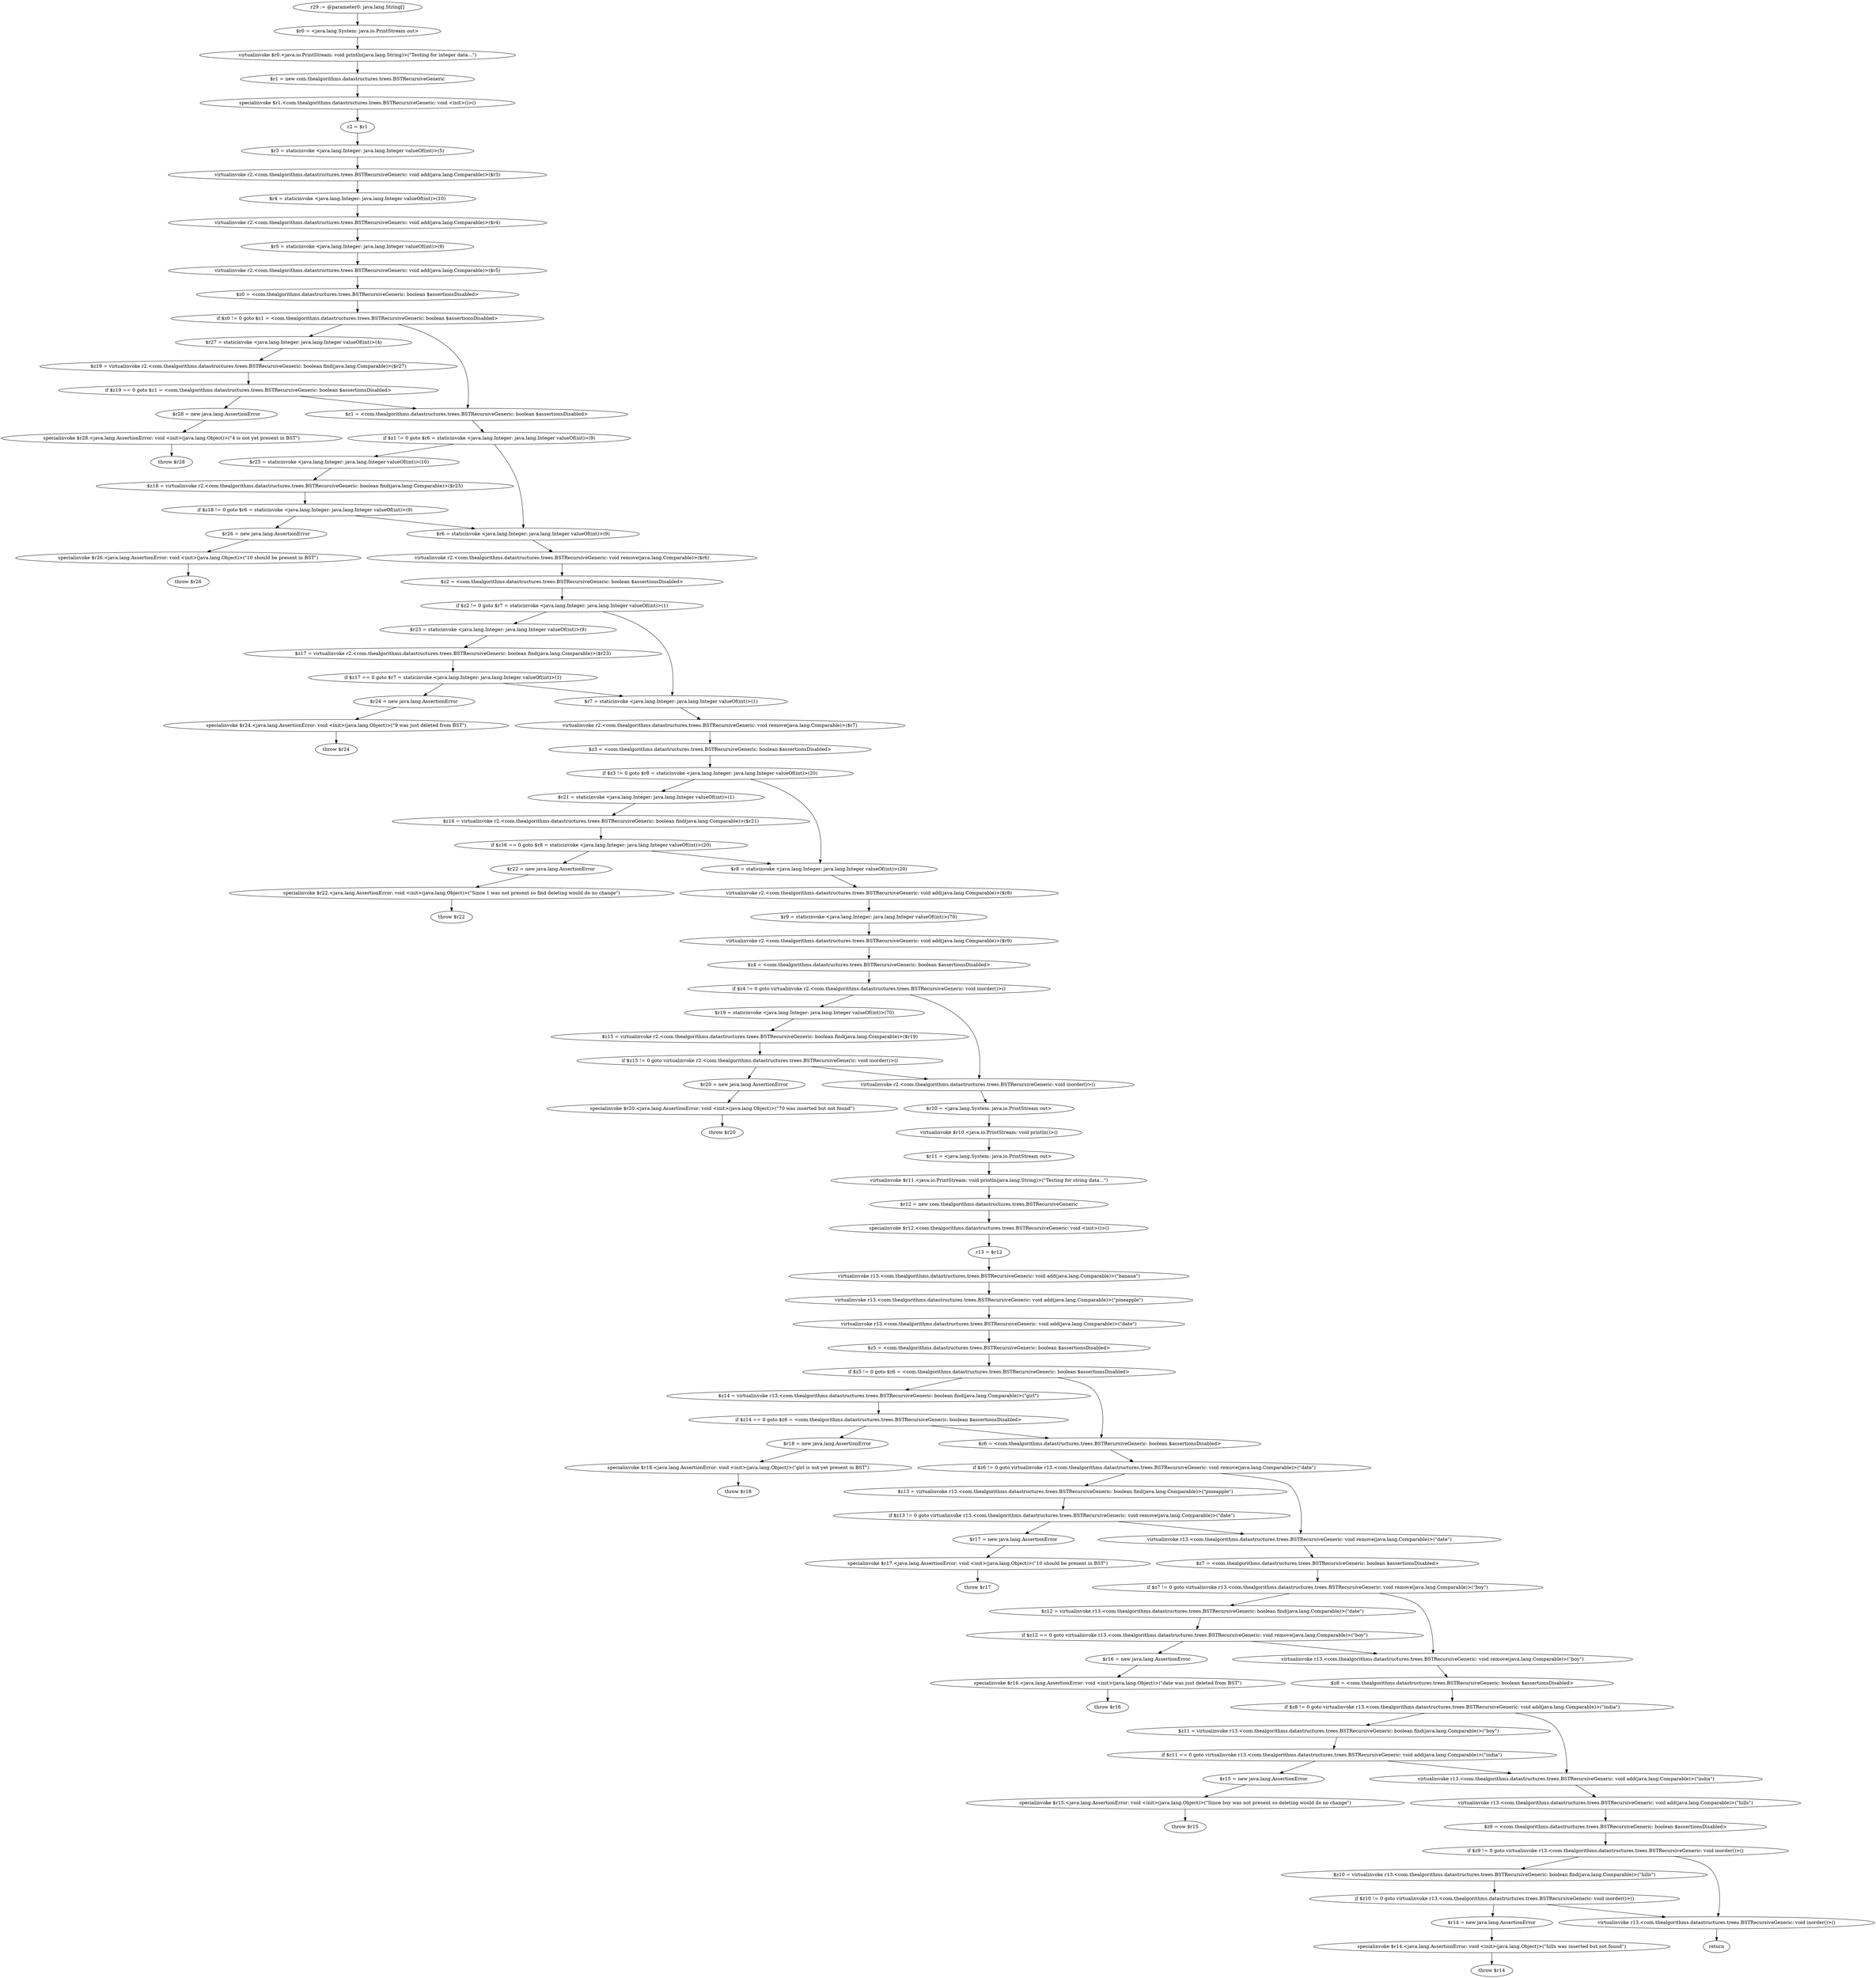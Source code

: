 digraph "unitGraph" {
    "r29 := @parameter0: java.lang.String[]"
    "$r0 = <java.lang.System: java.io.PrintStream out>"
    "virtualinvoke $r0.<java.io.PrintStream: void println(java.lang.String)>(\"Testing for integer data...\")"
    "$r1 = new com.thealgorithms.datastructures.trees.BSTRecursiveGeneric"
    "specialinvoke $r1.<com.thealgorithms.datastructures.trees.BSTRecursiveGeneric: void <init>()>()"
    "r2 = $r1"
    "$r3 = staticinvoke <java.lang.Integer: java.lang.Integer valueOf(int)>(5)"
    "virtualinvoke r2.<com.thealgorithms.datastructures.trees.BSTRecursiveGeneric: void add(java.lang.Comparable)>($r3)"
    "$r4 = staticinvoke <java.lang.Integer: java.lang.Integer valueOf(int)>(10)"
    "virtualinvoke r2.<com.thealgorithms.datastructures.trees.BSTRecursiveGeneric: void add(java.lang.Comparable)>($r4)"
    "$r5 = staticinvoke <java.lang.Integer: java.lang.Integer valueOf(int)>(9)"
    "virtualinvoke r2.<com.thealgorithms.datastructures.trees.BSTRecursiveGeneric: void add(java.lang.Comparable)>($r5)"
    "$z0 = <com.thealgorithms.datastructures.trees.BSTRecursiveGeneric: boolean $assertionsDisabled>"
    "if $z0 != 0 goto $z1 = <com.thealgorithms.datastructures.trees.BSTRecursiveGeneric: boolean $assertionsDisabled>"
    "$r27 = staticinvoke <java.lang.Integer: java.lang.Integer valueOf(int)>(4)"
    "$z19 = virtualinvoke r2.<com.thealgorithms.datastructures.trees.BSTRecursiveGeneric: boolean find(java.lang.Comparable)>($r27)"
    "if $z19 == 0 goto $z1 = <com.thealgorithms.datastructures.trees.BSTRecursiveGeneric: boolean $assertionsDisabled>"
    "$r28 = new java.lang.AssertionError"
    "specialinvoke $r28.<java.lang.AssertionError: void <init>(java.lang.Object)>(\"4 is not yet present in BST\")"
    "throw $r28"
    "$z1 = <com.thealgorithms.datastructures.trees.BSTRecursiveGeneric: boolean $assertionsDisabled>"
    "if $z1 != 0 goto $r6 = staticinvoke <java.lang.Integer: java.lang.Integer valueOf(int)>(9)"
    "$r25 = staticinvoke <java.lang.Integer: java.lang.Integer valueOf(int)>(10)"
    "$z18 = virtualinvoke r2.<com.thealgorithms.datastructures.trees.BSTRecursiveGeneric: boolean find(java.lang.Comparable)>($r25)"
    "if $z18 != 0 goto $r6 = staticinvoke <java.lang.Integer: java.lang.Integer valueOf(int)>(9)"
    "$r26 = new java.lang.AssertionError"
    "specialinvoke $r26.<java.lang.AssertionError: void <init>(java.lang.Object)>(\"10 should be present in BST\")"
    "throw $r26"
    "$r6 = staticinvoke <java.lang.Integer: java.lang.Integer valueOf(int)>(9)"
    "virtualinvoke r2.<com.thealgorithms.datastructures.trees.BSTRecursiveGeneric: void remove(java.lang.Comparable)>($r6)"
    "$z2 = <com.thealgorithms.datastructures.trees.BSTRecursiveGeneric: boolean $assertionsDisabled>"
    "if $z2 != 0 goto $r7 = staticinvoke <java.lang.Integer: java.lang.Integer valueOf(int)>(1)"
    "$r23 = staticinvoke <java.lang.Integer: java.lang.Integer valueOf(int)>(9)"
    "$z17 = virtualinvoke r2.<com.thealgorithms.datastructures.trees.BSTRecursiveGeneric: boolean find(java.lang.Comparable)>($r23)"
    "if $z17 == 0 goto $r7 = staticinvoke <java.lang.Integer: java.lang.Integer valueOf(int)>(1)"
    "$r24 = new java.lang.AssertionError"
    "specialinvoke $r24.<java.lang.AssertionError: void <init>(java.lang.Object)>(\"9 was just deleted from BST\")"
    "throw $r24"
    "$r7 = staticinvoke <java.lang.Integer: java.lang.Integer valueOf(int)>(1)"
    "virtualinvoke r2.<com.thealgorithms.datastructures.trees.BSTRecursiveGeneric: void remove(java.lang.Comparable)>($r7)"
    "$z3 = <com.thealgorithms.datastructures.trees.BSTRecursiveGeneric: boolean $assertionsDisabled>"
    "if $z3 != 0 goto $r8 = staticinvoke <java.lang.Integer: java.lang.Integer valueOf(int)>(20)"
    "$r21 = staticinvoke <java.lang.Integer: java.lang.Integer valueOf(int)>(1)"
    "$z16 = virtualinvoke r2.<com.thealgorithms.datastructures.trees.BSTRecursiveGeneric: boolean find(java.lang.Comparable)>($r21)"
    "if $z16 == 0 goto $r8 = staticinvoke <java.lang.Integer: java.lang.Integer valueOf(int)>(20)"
    "$r22 = new java.lang.AssertionError"
    "specialinvoke $r22.<java.lang.AssertionError: void <init>(java.lang.Object)>(\"Since 1 was not present so find deleting would do no change\")"
    "throw $r22"
    "$r8 = staticinvoke <java.lang.Integer: java.lang.Integer valueOf(int)>(20)"
    "virtualinvoke r2.<com.thealgorithms.datastructures.trees.BSTRecursiveGeneric: void add(java.lang.Comparable)>($r8)"
    "$r9 = staticinvoke <java.lang.Integer: java.lang.Integer valueOf(int)>(70)"
    "virtualinvoke r2.<com.thealgorithms.datastructures.trees.BSTRecursiveGeneric: void add(java.lang.Comparable)>($r9)"
    "$z4 = <com.thealgorithms.datastructures.trees.BSTRecursiveGeneric: boolean $assertionsDisabled>"
    "if $z4 != 0 goto virtualinvoke r2.<com.thealgorithms.datastructures.trees.BSTRecursiveGeneric: void inorder()>()"
    "$r19 = staticinvoke <java.lang.Integer: java.lang.Integer valueOf(int)>(70)"
    "$z15 = virtualinvoke r2.<com.thealgorithms.datastructures.trees.BSTRecursiveGeneric: boolean find(java.lang.Comparable)>($r19)"
    "if $z15 != 0 goto virtualinvoke r2.<com.thealgorithms.datastructures.trees.BSTRecursiveGeneric: void inorder()>()"
    "$r20 = new java.lang.AssertionError"
    "specialinvoke $r20.<java.lang.AssertionError: void <init>(java.lang.Object)>(\"70 was inserted but not found\")"
    "throw $r20"
    "virtualinvoke r2.<com.thealgorithms.datastructures.trees.BSTRecursiveGeneric: void inorder()>()"
    "$r10 = <java.lang.System: java.io.PrintStream out>"
    "virtualinvoke $r10.<java.io.PrintStream: void println()>()"
    "$r11 = <java.lang.System: java.io.PrintStream out>"
    "virtualinvoke $r11.<java.io.PrintStream: void println(java.lang.String)>(\"Testing for string data...\")"
    "$r12 = new com.thealgorithms.datastructures.trees.BSTRecursiveGeneric"
    "specialinvoke $r12.<com.thealgorithms.datastructures.trees.BSTRecursiveGeneric: void <init>()>()"
    "r13 = $r12"
    "virtualinvoke r13.<com.thealgorithms.datastructures.trees.BSTRecursiveGeneric: void add(java.lang.Comparable)>(\"banana\")"
    "virtualinvoke r13.<com.thealgorithms.datastructures.trees.BSTRecursiveGeneric: void add(java.lang.Comparable)>(\"pineapple\")"
    "virtualinvoke r13.<com.thealgorithms.datastructures.trees.BSTRecursiveGeneric: void add(java.lang.Comparable)>(\"date\")"
    "$z5 = <com.thealgorithms.datastructures.trees.BSTRecursiveGeneric: boolean $assertionsDisabled>"
    "if $z5 != 0 goto $z6 = <com.thealgorithms.datastructures.trees.BSTRecursiveGeneric: boolean $assertionsDisabled>"
    "$z14 = virtualinvoke r13.<com.thealgorithms.datastructures.trees.BSTRecursiveGeneric: boolean find(java.lang.Comparable)>(\"girl\")"
    "if $z14 == 0 goto $z6 = <com.thealgorithms.datastructures.trees.BSTRecursiveGeneric: boolean $assertionsDisabled>"
    "$r18 = new java.lang.AssertionError"
    "specialinvoke $r18.<java.lang.AssertionError: void <init>(java.lang.Object)>(\"girl is not yet present in BST\")"
    "throw $r18"
    "$z6 = <com.thealgorithms.datastructures.trees.BSTRecursiveGeneric: boolean $assertionsDisabled>"
    "if $z6 != 0 goto virtualinvoke r13.<com.thealgorithms.datastructures.trees.BSTRecursiveGeneric: void remove(java.lang.Comparable)>(\"date\")"
    "$z13 = virtualinvoke r13.<com.thealgorithms.datastructures.trees.BSTRecursiveGeneric: boolean find(java.lang.Comparable)>(\"pineapple\")"
    "if $z13 != 0 goto virtualinvoke r13.<com.thealgorithms.datastructures.trees.BSTRecursiveGeneric: void remove(java.lang.Comparable)>(\"date\")"
    "$r17 = new java.lang.AssertionError"
    "specialinvoke $r17.<java.lang.AssertionError: void <init>(java.lang.Object)>(\"10 should be present in BST\")"
    "throw $r17"
    "virtualinvoke r13.<com.thealgorithms.datastructures.trees.BSTRecursiveGeneric: void remove(java.lang.Comparable)>(\"date\")"
    "$z7 = <com.thealgorithms.datastructures.trees.BSTRecursiveGeneric: boolean $assertionsDisabled>"
    "if $z7 != 0 goto virtualinvoke r13.<com.thealgorithms.datastructures.trees.BSTRecursiveGeneric: void remove(java.lang.Comparable)>(\"boy\")"
    "$z12 = virtualinvoke r13.<com.thealgorithms.datastructures.trees.BSTRecursiveGeneric: boolean find(java.lang.Comparable)>(\"date\")"
    "if $z12 == 0 goto virtualinvoke r13.<com.thealgorithms.datastructures.trees.BSTRecursiveGeneric: void remove(java.lang.Comparable)>(\"boy\")"
    "$r16 = new java.lang.AssertionError"
    "specialinvoke $r16.<java.lang.AssertionError: void <init>(java.lang.Object)>(\"date was just deleted from BST\")"
    "throw $r16"
    "virtualinvoke r13.<com.thealgorithms.datastructures.trees.BSTRecursiveGeneric: void remove(java.lang.Comparable)>(\"boy\")"
    "$z8 = <com.thealgorithms.datastructures.trees.BSTRecursiveGeneric: boolean $assertionsDisabled>"
    "if $z8 != 0 goto virtualinvoke r13.<com.thealgorithms.datastructures.trees.BSTRecursiveGeneric: void add(java.lang.Comparable)>(\"india\")"
    "$z11 = virtualinvoke r13.<com.thealgorithms.datastructures.trees.BSTRecursiveGeneric: boolean find(java.lang.Comparable)>(\"boy\")"
    "if $z11 == 0 goto virtualinvoke r13.<com.thealgorithms.datastructures.trees.BSTRecursiveGeneric: void add(java.lang.Comparable)>(\"india\")"
    "$r15 = new java.lang.AssertionError"
    "specialinvoke $r15.<java.lang.AssertionError: void <init>(java.lang.Object)>(\"Since boy was not present so deleting would do no change\")"
    "throw $r15"
    "virtualinvoke r13.<com.thealgorithms.datastructures.trees.BSTRecursiveGeneric: void add(java.lang.Comparable)>(\"india\")"
    "virtualinvoke r13.<com.thealgorithms.datastructures.trees.BSTRecursiveGeneric: void add(java.lang.Comparable)>(\"hills\")"
    "$z9 = <com.thealgorithms.datastructures.trees.BSTRecursiveGeneric: boolean $assertionsDisabled>"
    "if $z9 != 0 goto virtualinvoke r13.<com.thealgorithms.datastructures.trees.BSTRecursiveGeneric: void inorder()>()"
    "$z10 = virtualinvoke r13.<com.thealgorithms.datastructures.trees.BSTRecursiveGeneric: boolean find(java.lang.Comparable)>(\"hills\")"
    "if $z10 != 0 goto virtualinvoke r13.<com.thealgorithms.datastructures.trees.BSTRecursiveGeneric: void inorder()>()"
    "$r14 = new java.lang.AssertionError"
    "specialinvoke $r14.<java.lang.AssertionError: void <init>(java.lang.Object)>(\"hills was inserted but not found\")"
    "throw $r14"
    "virtualinvoke r13.<com.thealgorithms.datastructures.trees.BSTRecursiveGeneric: void inorder()>()"
    "return"
    "r29 := @parameter0: java.lang.String[]"->"$r0 = <java.lang.System: java.io.PrintStream out>";
    "$r0 = <java.lang.System: java.io.PrintStream out>"->"virtualinvoke $r0.<java.io.PrintStream: void println(java.lang.String)>(\"Testing for integer data...\")";
    "virtualinvoke $r0.<java.io.PrintStream: void println(java.lang.String)>(\"Testing for integer data...\")"->"$r1 = new com.thealgorithms.datastructures.trees.BSTRecursiveGeneric";
    "$r1 = new com.thealgorithms.datastructures.trees.BSTRecursiveGeneric"->"specialinvoke $r1.<com.thealgorithms.datastructures.trees.BSTRecursiveGeneric: void <init>()>()";
    "specialinvoke $r1.<com.thealgorithms.datastructures.trees.BSTRecursiveGeneric: void <init>()>()"->"r2 = $r1";
    "r2 = $r1"->"$r3 = staticinvoke <java.lang.Integer: java.lang.Integer valueOf(int)>(5)";
    "$r3 = staticinvoke <java.lang.Integer: java.lang.Integer valueOf(int)>(5)"->"virtualinvoke r2.<com.thealgorithms.datastructures.trees.BSTRecursiveGeneric: void add(java.lang.Comparable)>($r3)";
    "virtualinvoke r2.<com.thealgorithms.datastructures.trees.BSTRecursiveGeneric: void add(java.lang.Comparable)>($r3)"->"$r4 = staticinvoke <java.lang.Integer: java.lang.Integer valueOf(int)>(10)";
    "$r4 = staticinvoke <java.lang.Integer: java.lang.Integer valueOf(int)>(10)"->"virtualinvoke r2.<com.thealgorithms.datastructures.trees.BSTRecursiveGeneric: void add(java.lang.Comparable)>($r4)";
    "virtualinvoke r2.<com.thealgorithms.datastructures.trees.BSTRecursiveGeneric: void add(java.lang.Comparable)>($r4)"->"$r5 = staticinvoke <java.lang.Integer: java.lang.Integer valueOf(int)>(9)";
    "$r5 = staticinvoke <java.lang.Integer: java.lang.Integer valueOf(int)>(9)"->"virtualinvoke r2.<com.thealgorithms.datastructures.trees.BSTRecursiveGeneric: void add(java.lang.Comparable)>($r5)";
    "virtualinvoke r2.<com.thealgorithms.datastructures.trees.BSTRecursiveGeneric: void add(java.lang.Comparable)>($r5)"->"$z0 = <com.thealgorithms.datastructures.trees.BSTRecursiveGeneric: boolean $assertionsDisabled>";
    "$z0 = <com.thealgorithms.datastructures.trees.BSTRecursiveGeneric: boolean $assertionsDisabled>"->"if $z0 != 0 goto $z1 = <com.thealgorithms.datastructures.trees.BSTRecursiveGeneric: boolean $assertionsDisabled>";
    "if $z0 != 0 goto $z1 = <com.thealgorithms.datastructures.trees.BSTRecursiveGeneric: boolean $assertionsDisabled>"->"$r27 = staticinvoke <java.lang.Integer: java.lang.Integer valueOf(int)>(4)";
    "if $z0 != 0 goto $z1 = <com.thealgorithms.datastructures.trees.BSTRecursiveGeneric: boolean $assertionsDisabled>"->"$z1 = <com.thealgorithms.datastructures.trees.BSTRecursiveGeneric: boolean $assertionsDisabled>";
    "$r27 = staticinvoke <java.lang.Integer: java.lang.Integer valueOf(int)>(4)"->"$z19 = virtualinvoke r2.<com.thealgorithms.datastructures.trees.BSTRecursiveGeneric: boolean find(java.lang.Comparable)>($r27)";
    "$z19 = virtualinvoke r2.<com.thealgorithms.datastructures.trees.BSTRecursiveGeneric: boolean find(java.lang.Comparable)>($r27)"->"if $z19 == 0 goto $z1 = <com.thealgorithms.datastructures.trees.BSTRecursiveGeneric: boolean $assertionsDisabled>";
    "if $z19 == 0 goto $z1 = <com.thealgorithms.datastructures.trees.BSTRecursiveGeneric: boolean $assertionsDisabled>"->"$r28 = new java.lang.AssertionError";
    "if $z19 == 0 goto $z1 = <com.thealgorithms.datastructures.trees.BSTRecursiveGeneric: boolean $assertionsDisabled>"->"$z1 = <com.thealgorithms.datastructures.trees.BSTRecursiveGeneric: boolean $assertionsDisabled>";
    "$r28 = new java.lang.AssertionError"->"specialinvoke $r28.<java.lang.AssertionError: void <init>(java.lang.Object)>(\"4 is not yet present in BST\")";
    "specialinvoke $r28.<java.lang.AssertionError: void <init>(java.lang.Object)>(\"4 is not yet present in BST\")"->"throw $r28";
    "$z1 = <com.thealgorithms.datastructures.trees.BSTRecursiveGeneric: boolean $assertionsDisabled>"->"if $z1 != 0 goto $r6 = staticinvoke <java.lang.Integer: java.lang.Integer valueOf(int)>(9)";
    "if $z1 != 0 goto $r6 = staticinvoke <java.lang.Integer: java.lang.Integer valueOf(int)>(9)"->"$r25 = staticinvoke <java.lang.Integer: java.lang.Integer valueOf(int)>(10)";
    "if $z1 != 0 goto $r6 = staticinvoke <java.lang.Integer: java.lang.Integer valueOf(int)>(9)"->"$r6 = staticinvoke <java.lang.Integer: java.lang.Integer valueOf(int)>(9)";
    "$r25 = staticinvoke <java.lang.Integer: java.lang.Integer valueOf(int)>(10)"->"$z18 = virtualinvoke r2.<com.thealgorithms.datastructures.trees.BSTRecursiveGeneric: boolean find(java.lang.Comparable)>($r25)";
    "$z18 = virtualinvoke r2.<com.thealgorithms.datastructures.trees.BSTRecursiveGeneric: boolean find(java.lang.Comparable)>($r25)"->"if $z18 != 0 goto $r6 = staticinvoke <java.lang.Integer: java.lang.Integer valueOf(int)>(9)";
    "if $z18 != 0 goto $r6 = staticinvoke <java.lang.Integer: java.lang.Integer valueOf(int)>(9)"->"$r26 = new java.lang.AssertionError";
    "if $z18 != 0 goto $r6 = staticinvoke <java.lang.Integer: java.lang.Integer valueOf(int)>(9)"->"$r6 = staticinvoke <java.lang.Integer: java.lang.Integer valueOf(int)>(9)";
    "$r26 = new java.lang.AssertionError"->"specialinvoke $r26.<java.lang.AssertionError: void <init>(java.lang.Object)>(\"10 should be present in BST\")";
    "specialinvoke $r26.<java.lang.AssertionError: void <init>(java.lang.Object)>(\"10 should be present in BST\")"->"throw $r26";
    "$r6 = staticinvoke <java.lang.Integer: java.lang.Integer valueOf(int)>(9)"->"virtualinvoke r2.<com.thealgorithms.datastructures.trees.BSTRecursiveGeneric: void remove(java.lang.Comparable)>($r6)";
    "virtualinvoke r2.<com.thealgorithms.datastructures.trees.BSTRecursiveGeneric: void remove(java.lang.Comparable)>($r6)"->"$z2 = <com.thealgorithms.datastructures.trees.BSTRecursiveGeneric: boolean $assertionsDisabled>";
    "$z2 = <com.thealgorithms.datastructures.trees.BSTRecursiveGeneric: boolean $assertionsDisabled>"->"if $z2 != 0 goto $r7 = staticinvoke <java.lang.Integer: java.lang.Integer valueOf(int)>(1)";
    "if $z2 != 0 goto $r7 = staticinvoke <java.lang.Integer: java.lang.Integer valueOf(int)>(1)"->"$r23 = staticinvoke <java.lang.Integer: java.lang.Integer valueOf(int)>(9)";
    "if $z2 != 0 goto $r7 = staticinvoke <java.lang.Integer: java.lang.Integer valueOf(int)>(1)"->"$r7 = staticinvoke <java.lang.Integer: java.lang.Integer valueOf(int)>(1)";
    "$r23 = staticinvoke <java.lang.Integer: java.lang.Integer valueOf(int)>(9)"->"$z17 = virtualinvoke r2.<com.thealgorithms.datastructures.trees.BSTRecursiveGeneric: boolean find(java.lang.Comparable)>($r23)";
    "$z17 = virtualinvoke r2.<com.thealgorithms.datastructures.trees.BSTRecursiveGeneric: boolean find(java.lang.Comparable)>($r23)"->"if $z17 == 0 goto $r7 = staticinvoke <java.lang.Integer: java.lang.Integer valueOf(int)>(1)";
    "if $z17 == 0 goto $r7 = staticinvoke <java.lang.Integer: java.lang.Integer valueOf(int)>(1)"->"$r24 = new java.lang.AssertionError";
    "if $z17 == 0 goto $r7 = staticinvoke <java.lang.Integer: java.lang.Integer valueOf(int)>(1)"->"$r7 = staticinvoke <java.lang.Integer: java.lang.Integer valueOf(int)>(1)";
    "$r24 = new java.lang.AssertionError"->"specialinvoke $r24.<java.lang.AssertionError: void <init>(java.lang.Object)>(\"9 was just deleted from BST\")";
    "specialinvoke $r24.<java.lang.AssertionError: void <init>(java.lang.Object)>(\"9 was just deleted from BST\")"->"throw $r24";
    "$r7 = staticinvoke <java.lang.Integer: java.lang.Integer valueOf(int)>(1)"->"virtualinvoke r2.<com.thealgorithms.datastructures.trees.BSTRecursiveGeneric: void remove(java.lang.Comparable)>($r7)";
    "virtualinvoke r2.<com.thealgorithms.datastructures.trees.BSTRecursiveGeneric: void remove(java.lang.Comparable)>($r7)"->"$z3 = <com.thealgorithms.datastructures.trees.BSTRecursiveGeneric: boolean $assertionsDisabled>";
    "$z3 = <com.thealgorithms.datastructures.trees.BSTRecursiveGeneric: boolean $assertionsDisabled>"->"if $z3 != 0 goto $r8 = staticinvoke <java.lang.Integer: java.lang.Integer valueOf(int)>(20)";
    "if $z3 != 0 goto $r8 = staticinvoke <java.lang.Integer: java.lang.Integer valueOf(int)>(20)"->"$r21 = staticinvoke <java.lang.Integer: java.lang.Integer valueOf(int)>(1)";
    "if $z3 != 0 goto $r8 = staticinvoke <java.lang.Integer: java.lang.Integer valueOf(int)>(20)"->"$r8 = staticinvoke <java.lang.Integer: java.lang.Integer valueOf(int)>(20)";
    "$r21 = staticinvoke <java.lang.Integer: java.lang.Integer valueOf(int)>(1)"->"$z16 = virtualinvoke r2.<com.thealgorithms.datastructures.trees.BSTRecursiveGeneric: boolean find(java.lang.Comparable)>($r21)";
    "$z16 = virtualinvoke r2.<com.thealgorithms.datastructures.trees.BSTRecursiveGeneric: boolean find(java.lang.Comparable)>($r21)"->"if $z16 == 0 goto $r8 = staticinvoke <java.lang.Integer: java.lang.Integer valueOf(int)>(20)";
    "if $z16 == 0 goto $r8 = staticinvoke <java.lang.Integer: java.lang.Integer valueOf(int)>(20)"->"$r22 = new java.lang.AssertionError";
    "if $z16 == 0 goto $r8 = staticinvoke <java.lang.Integer: java.lang.Integer valueOf(int)>(20)"->"$r8 = staticinvoke <java.lang.Integer: java.lang.Integer valueOf(int)>(20)";
    "$r22 = new java.lang.AssertionError"->"specialinvoke $r22.<java.lang.AssertionError: void <init>(java.lang.Object)>(\"Since 1 was not present so find deleting would do no change\")";
    "specialinvoke $r22.<java.lang.AssertionError: void <init>(java.lang.Object)>(\"Since 1 was not present so find deleting would do no change\")"->"throw $r22";
    "$r8 = staticinvoke <java.lang.Integer: java.lang.Integer valueOf(int)>(20)"->"virtualinvoke r2.<com.thealgorithms.datastructures.trees.BSTRecursiveGeneric: void add(java.lang.Comparable)>($r8)";
    "virtualinvoke r2.<com.thealgorithms.datastructures.trees.BSTRecursiveGeneric: void add(java.lang.Comparable)>($r8)"->"$r9 = staticinvoke <java.lang.Integer: java.lang.Integer valueOf(int)>(70)";
    "$r9 = staticinvoke <java.lang.Integer: java.lang.Integer valueOf(int)>(70)"->"virtualinvoke r2.<com.thealgorithms.datastructures.trees.BSTRecursiveGeneric: void add(java.lang.Comparable)>($r9)";
    "virtualinvoke r2.<com.thealgorithms.datastructures.trees.BSTRecursiveGeneric: void add(java.lang.Comparable)>($r9)"->"$z4 = <com.thealgorithms.datastructures.trees.BSTRecursiveGeneric: boolean $assertionsDisabled>";
    "$z4 = <com.thealgorithms.datastructures.trees.BSTRecursiveGeneric: boolean $assertionsDisabled>"->"if $z4 != 0 goto virtualinvoke r2.<com.thealgorithms.datastructures.trees.BSTRecursiveGeneric: void inorder()>()";
    "if $z4 != 0 goto virtualinvoke r2.<com.thealgorithms.datastructures.trees.BSTRecursiveGeneric: void inorder()>()"->"$r19 = staticinvoke <java.lang.Integer: java.lang.Integer valueOf(int)>(70)";
    "if $z4 != 0 goto virtualinvoke r2.<com.thealgorithms.datastructures.trees.BSTRecursiveGeneric: void inorder()>()"->"virtualinvoke r2.<com.thealgorithms.datastructures.trees.BSTRecursiveGeneric: void inorder()>()";
    "$r19 = staticinvoke <java.lang.Integer: java.lang.Integer valueOf(int)>(70)"->"$z15 = virtualinvoke r2.<com.thealgorithms.datastructures.trees.BSTRecursiveGeneric: boolean find(java.lang.Comparable)>($r19)";
    "$z15 = virtualinvoke r2.<com.thealgorithms.datastructures.trees.BSTRecursiveGeneric: boolean find(java.lang.Comparable)>($r19)"->"if $z15 != 0 goto virtualinvoke r2.<com.thealgorithms.datastructures.trees.BSTRecursiveGeneric: void inorder()>()";
    "if $z15 != 0 goto virtualinvoke r2.<com.thealgorithms.datastructures.trees.BSTRecursiveGeneric: void inorder()>()"->"$r20 = new java.lang.AssertionError";
    "if $z15 != 0 goto virtualinvoke r2.<com.thealgorithms.datastructures.trees.BSTRecursiveGeneric: void inorder()>()"->"virtualinvoke r2.<com.thealgorithms.datastructures.trees.BSTRecursiveGeneric: void inorder()>()";
    "$r20 = new java.lang.AssertionError"->"specialinvoke $r20.<java.lang.AssertionError: void <init>(java.lang.Object)>(\"70 was inserted but not found\")";
    "specialinvoke $r20.<java.lang.AssertionError: void <init>(java.lang.Object)>(\"70 was inserted but not found\")"->"throw $r20";
    "virtualinvoke r2.<com.thealgorithms.datastructures.trees.BSTRecursiveGeneric: void inorder()>()"->"$r10 = <java.lang.System: java.io.PrintStream out>";
    "$r10 = <java.lang.System: java.io.PrintStream out>"->"virtualinvoke $r10.<java.io.PrintStream: void println()>()";
    "virtualinvoke $r10.<java.io.PrintStream: void println()>()"->"$r11 = <java.lang.System: java.io.PrintStream out>";
    "$r11 = <java.lang.System: java.io.PrintStream out>"->"virtualinvoke $r11.<java.io.PrintStream: void println(java.lang.String)>(\"Testing for string data...\")";
    "virtualinvoke $r11.<java.io.PrintStream: void println(java.lang.String)>(\"Testing for string data...\")"->"$r12 = new com.thealgorithms.datastructures.trees.BSTRecursiveGeneric";
    "$r12 = new com.thealgorithms.datastructures.trees.BSTRecursiveGeneric"->"specialinvoke $r12.<com.thealgorithms.datastructures.trees.BSTRecursiveGeneric: void <init>()>()";
    "specialinvoke $r12.<com.thealgorithms.datastructures.trees.BSTRecursiveGeneric: void <init>()>()"->"r13 = $r12";
    "r13 = $r12"->"virtualinvoke r13.<com.thealgorithms.datastructures.trees.BSTRecursiveGeneric: void add(java.lang.Comparable)>(\"banana\")";
    "virtualinvoke r13.<com.thealgorithms.datastructures.trees.BSTRecursiveGeneric: void add(java.lang.Comparable)>(\"banana\")"->"virtualinvoke r13.<com.thealgorithms.datastructures.trees.BSTRecursiveGeneric: void add(java.lang.Comparable)>(\"pineapple\")";
    "virtualinvoke r13.<com.thealgorithms.datastructures.trees.BSTRecursiveGeneric: void add(java.lang.Comparable)>(\"pineapple\")"->"virtualinvoke r13.<com.thealgorithms.datastructures.trees.BSTRecursiveGeneric: void add(java.lang.Comparable)>(\"date\")";
    "virtualinvoke r13.<com.thealgorithms.datastructures.trees.BSTRecursiveGeneric: void add(java.lang.Comparable)>(\"date\")"->"$z5 = <com.thealgorithms.datastructures.trees.BSTRecursiveGeneric: boolean $assertionsDisabled>";
    "$z5 = <com.thealgorithms.datastructures.trees.BSTRecursiveGeneric: boolean $assertionsDisabled>"->"if $z5 != 0 goto $z6 = <com.thealgorithms.datastructures.trees.BSTRecursiveGeneric: boolean $assertionsDisabled>";
    "if $z5 != 0 goto $z6 = <com.thealgorithms.datastructures.trees.BSTRecursiveGeneric: boolean $assertionsDisabled>"->"$z14 = virtualinvoke r13.<com.thealgorithms.datastructures.trees.BSTRecursiveGeneric: boolean find(java.lang.Comparable)>(\"girl\")";
    "if $z5 != 0 goto $z6 = <com.thealgorithms.datastructures.trees.BSTRecursiveGeneric: boolean $assertionsDisabled>"->"$z6 = <com.thealgorithms.datastructures.trees.BSTRecursiveGeneric: boolean $assertionsDisabled>";
    "$z14 = virtualinvoke r13.<com.thealgorithms.datastructures.trees.BSTRecursiveGeneric: boolean find(java.lang.Comparable)>(\"girl\")"->"if $z14 == 0 goto $z6 = <com.thealgorithms.datastructures.trees.BSTRecursiveGeneric: boolean $assertionsDisabled>";
    "if $z14 == 0 goto $z6 = <com.thealgorithms.datastructures.trees.BSTRecursiveGeneric: boolean $assertionsDisabled>"->"$r18 = new java.lang.AssertionError";
    "if $z14 == 0 goto $z6 = <com.thealgorithms.datastructures.trees.BSTRecursiveGeneric: boolean $assertionsDisabled>"->"$z6 = <com.thealgorithms.datastructures.trees.BSTRecursiveGeneric: boolean $assertionsDisabled>";
    "$r18 = new java.lang.AssertionError"->"specialinvoke $r18.<java.lang.AssertionError: void <init>(java.lang.Object)>(\"girl is not yet present in BST\")";
    "specialinvoke $r18.<java.lang.AssertionError: void <init>(java.lang.Object)>(\"girl is not yet present in BST\")"->"throw $r18";
    "$z6 = <com.thealgorithms.datastructures.trees.BSTRecursiveGeneric: boolean $assertionsDisabled>"->"if $z6 != 0 goto virtualinvoke r13.<com.thealgorithms.datastructures.trees.BSTRecursiveGeneric: void remove(java.lang.Comparable)>(\"date\")";
    "if $z6 != 0 goto virtualinvoke r13.<com.thealgorithms.datastructures.trees.BSTRecursiveGeneric: void remove(java.lang.Comparable)>(\"date\")"->"$z13 = virtualinvoke r13.<com.thealgorithms.datastructures.trees.BSTRecursiveGeneric: boolean find(java.lang.Comparable)>(\"pineapple\")";
    "if $z6 != 0 goto virtualinvoke r13.<com.thealgorithms.datastructures.trees.BSTRecursiveGeneric: void remove(java.lang.Comparable)>(\"date\")"->"virtualinvoke r13.<com.thealgorithms.datastructures.trees.BSTRecursiveGeneric: void remove(java.lang.Comparable)>(\"date\")";
    "$z13 = virtualinvoke r13.<com.thealgorithms.datastructures.trees.BSTRecursiveGeneric: boolean find(java.lang.Comparable)>(\"pineapple\")"->"if $z13 != 0 goto virtualinvoke r13.<com.thealgorithms.datastructures.trees.BSTRecursiveGeneric: void remove(java.lang.Comparable)>(\"date\")";
    "if $z13 != 0 goto virtualinvoke r13.<com.thealgorithms.datastructures.trees.BSTRecursiveGeneric: void remove(java.lang.Comparable)>(\"date\")"->"$r17 = new java.lang.AssertionError";
    "if $z13 != 0 goto virtualinvoke r13.<com.thealgorithms.datastructures.trees.BSTRecursiveGeneric: void remove(java.lang.Comparable)>(\"date\")"->"virtualinvoke r13.<com.thealgorithms.datastructures.trees.BSTRecursiveGeneric: void remove(java.lang.Comparable)>(\"date\")";
    "$r17 = new java.lang.AssertionError"->"specialinvoke $r17.<java.lang.AssertionError: void <init>(java.lang.Object)>(\"10 should be present in BST\")";
    "specialinvoke $r17.<java.lang.AssertionError: void <init>(java.lang.Object)>(\"10 should be present in BST\")"->"throw $r17";
    "virtualinvoke r13.<com.thealgorithms.datastructures.trees.BSTRecursiveGeneric: void remove(java.lang.Comparable)>(\"date\")"->"$z7 = <com.thealgorithms.datastructures.trees.BSTRecursiveGeneric: boolean $assertionsDisabled>";
    "$z7 = <com.thealgorithms.datastructures.trees.BSTRecursiveGeneric: boolean $assertionsDisabled>"->"if $z7 != 0 goto virtualinvoke r13.<com.thealgorithms.datastructures.trees.BSTRecursiveGeneric: void remove(java.lang.Comparable)>(\"boy\")";
    "if $z7 != 0 goto virtualinvoke r13.<com.thealgorithms.datastructures.trees.BSTRecursiveGeneric: void remove(java.lang.Comparable)>(\"boy\")"->"$z12 = virtualinvoke r13.<com.thealgorithms.datastructures.trees.BSTRecursiveGeneric: boolean find(java.lang.Comparable)>(\"date\")";
    "if $z7 != 0 goto virtualinvoke r13.<com.thealgorithms.datastructures.trees.BSTRecursiveGeneric: void remove(java.lang.Comparable)>(\"boy\")"->"virtualinvoke r13.<com.thealgorithms.datastructures.trees.BSTRecursiveGeneric: void remove(java.lang.Comparable)>(\"boy\")";
    "$z12 = virtualinvoke r13.<com.thealgorithms.datastructures.trees.BSTRecursiveGeneric: boolean find(java.lang.Comparable)>(\"date\")"->"if $z12 == 0 goto virtualinvoke r13.<com.thealgorithms.datastructures.trees.BSTRecursiveGeneric: void remove(java.lang.Comparable)>(\"boy\")";
    "if $z12 == 0 goto virtualinvoke r13.<com.thealgorithms.datastructures.trees.BSTRecursiveGeneric: void remove(java.lang.Comparable)>(\"boy\")"->"$r16 = new java.lang.AssertionError";
    "if $z12 == 0 goto virtualinvoke r13.<com.thealgorithms.datastructures.trees.BSTRecursiveGeneric: void remove(java.lang.Comparable)>(\"boy\")"->"virtualinvoke r13.<com.thealgorithms.datastructures.trees.BSTRecursiveGeneric: void remove(java.lang.Comparable)>(\"boy\")";
    "$r16 = new java.lang.AssertionError"->"specialinvoke $r16.<java.lang.AssertionError: void <init>(java.lang.Object)>(\"date was just deleted from BST\")";
    "specialinvoke $r16.<java.lang.AssertionError: void <init>(java.lang.Object)>(\"date was just deleted from BST\")"->"throw $r16";
    "virtualinvoke r13.<com.thealgorithms.datastructures.trees.BSTRecursiveGeneric: void remove(java.lang.Comparable)>(\"boy\")"->"$z8 = <com.thealgorithms.datastructures.trees.BSTRecursiveGeneric: boolean $assertionsDisabled>";
    "$z8 = <com.thealgorithms.datastructures.trees.BSTRecursiveGeneric: boolean $assertionsDisabled>"->"if $z8 != 0 goto virtualinvoke r13.<com.thealgorithms.datastructures.trees.BSTRecursiveGeneric: void add(java.lang.Comparable)>(\"india\")";
    "if $z8 != 0 goto virtualinvoke r13.<com.thealgorithms.datastructures.trees.BSTRecursiveGeneric: void add(java.lang.Comparable)>(\"india\")"->"$z11 = virtualinvoke r13.<com.thealgorithms.datastructures.trees.BSTRecursiveGeneric: boolean find(java.lang.Comparable)>(\"boy\")";
    "if $z8 != 0 goto virtualinvoke r13.<com.thealgorithms.datastructures.trees.BSTRecursiveGeneric: void add(java.lang.Comparable)>(\"india\")"->"virtualinvoke r13.<com.thealgorithms.datastructures.trees.BSTRecursiveGeneric: void add(java.lang.Comparable)>(\"india\")";
    "$z11 = virtualinvoke r13.<com.thealgorithms.datastructures.trees.BSTRecursiveGeneric: boolean find(java.lang.Comparable)>(\"boy\")"->"if $z11 == 0 goto virtualinvoke r13.<com.thealgorithms.datastructures.trees.BSTRecursiveGeneric: void add(java.lang.Comparable)>(\"india\")";
    "if $z11 == 0 goto virtualinvoke r13.<com.thealgorithms.datastructures.trees.BSTRecursiveGeneric: void add(java.lang.Comparable)>(\"india\")"->"$r15 = new java.lang.AssertionError";
    "if $z11 == 0 goto virtualinvoke r13.<com.thealgorithms.datastructures.trees.BSTRecursiveGeneric: void add(java.lang.Comparable)>(\"india\")"->"virtualinvoke r13.<com.thealgorithms.datastructures.trees.BSTRecursiveGeneric: void add(java.lang.Comparable)>(\"india\")";
    "$r15 = new java.lang.AssertionError"->"specialinvoke $r15.<java.lang.AssertionError: void <init>(java.lang.Object)>(\"Since boy was not present so deleting would do no change\")";
    "specialinvoke $r15.<java.lang.AssertionError: void <init>(java.lang.Object)>(\"Since boy was not present so deleting would do no change\")"->"throw $r15";
    "virtualinvoke r13.<com.thealgorithms.datastructures.trees.BSTRecursiveGeneric: void add(java.lang.Comparable)>(\"india\")"->"virtualinvoke r13.<com.thealgorithms.datastructures.trees.BSTRecursiveGeneric: void add(java.lang.Comparable)>(\"hills\")";
    "virtualinvoke r13.<com.thealgorithms.datastructures.trees.BSTRecursiveGeneric: void add(java.lang.Comparable)>(\"hills\")"->"$z9 = <com.thealgorithms.datastructures.trees.BSTRecursiveGeneric: boolean $assertionsDisabled>";
    "$z9 = <com.thealgorithms.datastructures.trees.BSTRecursiveGeneric: boolean $assertionsDisabled>"->"if $z9 != 0 goto virtualinvoke r13.<com.thealgorithms.datastructures.trees.BSTRecursiveGeneric: void inorder()>()";
    "if $z9 != 0 goto virtualinvoke r13.<com.thealgorithms.datastructures.trees.BSTRecursiveGeneric: void inorder()>()"->"$z10 = virtualinvoke r13.<com.thealgorithms.datastructures.trees.BSTRecursiveGeneric: boolean find(java.lang.Comparable)>(\"hills\")";
    "if $z9 != 0 goto virtualinvoke r13.<com.thealgorithms.datastructures.trees.BSTRecursiveGeneric: void inorder()>()"->"virtualinvoke r13.<com.thealgorithms.datastructures.trees.BSTRecursiveGeneric: void inorder()>()";
    "$z10 = virtualinvoke r13.<com.thealgorithms.datastructures.trees.BSTRecursiveGeneric: boolean find(java.lang.Comparable)>(\"hills\")"->"if $z10 != 0 goto virtualinvoke r13.<com.thealgorithms.datastructures.trees.BSTRecursiveGeneric: void inorder()>()";
    "if $z10 != 0 goto virtualinvoke r13.<com.thealgorithms.datastructures.trees.BSTRecursiveGeneric: void inorder()>()"->"$r14 = new java.lang.AssertionError";
    "if $z10 != 0 goto virtualinvoke r13.<com.thealgorithms.datastructures.trees.BSTRecursiveGeneric: void inorder()>()"->"virtualinvoke r13.<com.thealgorithms.datastructures.trees.BSTRecursiveGeneric: void inorder()>()";
    "$r14 = new java.lang.AssertionError"->"specialinvoke $r14.<java.lang.AssertionError: void <init>(java.lang.Object)>(\"hills was inserted but not found\")";
    "specialinvoke $r14.<java.lang.AssertionError: void <init>(java.lang.Object)>(\"hills was inserted but not found\")"->"throw $r14";
    "virtualinvoke r13.<com.thealgorithms.datastructures.trees.BSTRecursiveGeneric: void inorder()>()"->"return";
}
